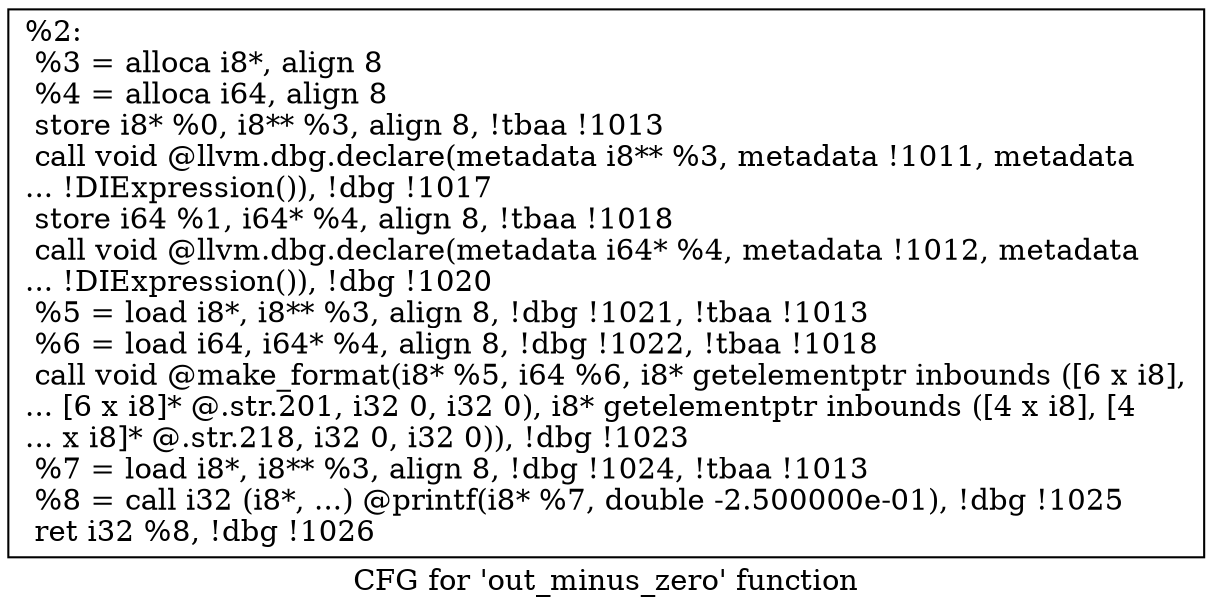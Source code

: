 digraph "CFG for 'out_minus_zero' function" {
	label="CFG for 'out_minus_zero' function";

	Node0x245a290 [shape=record,label="{%2:\l  %3 = alloca i8*, align 8\l  %4 = alloca i64, align 8\l  store i8* %0, i8** %3, align 8, !tbaa !1013\l  call void @llvm.dbg.declare(metadata i8** %3, metadata !1011, metadata\l... !DIExpression()), !dbg !1017\l  store i64 %1, i64* %4, align 8, !tbaa !1018\l  call void @llvm.dbg.declare(metadata i64* %4, metadata !1012, metadata\l... !DIExpression()), !dbg !1020\l  %5 = load i8*, i8** %3, align 8, !dbg !1021, !tbaa !1013\l  %6 = load i64, i64* %4, align 8, !dbg !1022, !tbaa !1018\l  call void @make_format(i8* %5, i64 %6, i8* getelementptr inbounds ([6 x i8],\l... [6 x i8]* @.str.201, i32 0, i32 0), i8* getelementptr inbounds ([4 x i8], [4\l... x i8]* @.str.218, i32 0, i32 0)), !dbg !1023\l  %7 = load i8*, i8** %3, align 8, !dbg !1024, !tbaa !1013\l  %8 = call i32 (i8*, ...) @printf(i8* %7, double -2.500000e-01), !dbg !1025\l  ret i32 %8, !dbg !1026\l}"];
}
